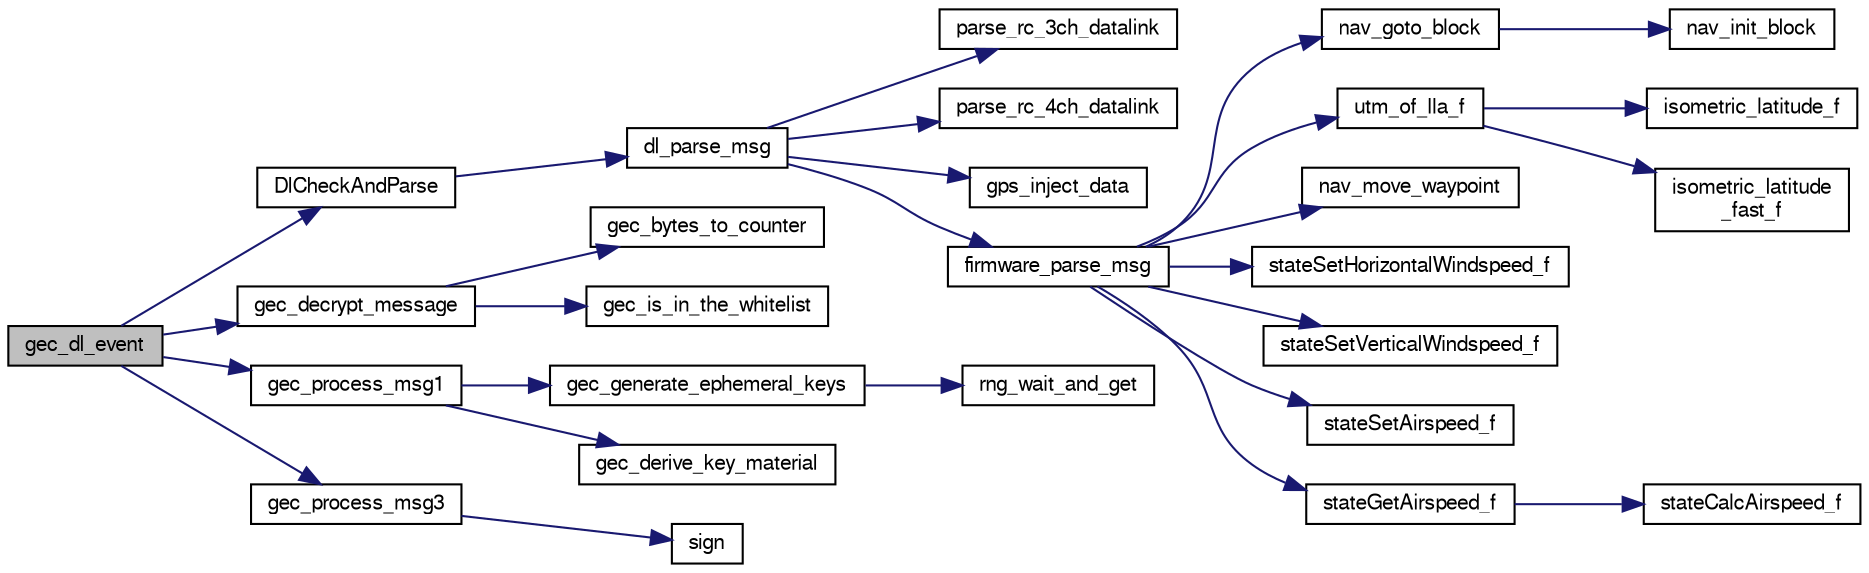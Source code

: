 digraph "gec_dl_event"
{
  edge [fontname="FreeSans",fontsize="10",labelfontname="FreeSans",labelfontsize="10"];
  node [fontname="FreeSans",fontsize="10",shape=record];
  rankdir="LR";
  Node1 [label="gec_dl_event",height=0.2,width=0.4,color="black", fillcolor="grey75", style="filled", fontcolor="black"];
  Node1 -> Node2 [color="midnightblue",fontsize="10",style="solid",fontname="FreeSans"];
  Node2 [label="DlCheckAndParse",height=0.2,width=0.4,color="black", fillcolor="white", style="filled",URL="$datalink_8h.html#aa9106add8d47671f6ebb3d8321813611",tooltip="Check for new message and parse. "];
  Node2 -> Node3 [color="midnightblue",fontsize="10",style="solid",fontname="FreeSans"];
  Node3 [label="dl_parse_msg",height=0.2,width=0.4,color="black", fillcolor="white", style="filled",URL="$datalink_8h.html#ad118dedfd61ae7367be31daafcc47f99",tooltip="Should be called when chars are available in dl_buffer. "];
  Node3 -> Node4 [color="midnightblue",fontsize="10",style="solid",fontname="FreeSans"];
  Node4 [label="parse_rc_3ch_datalink",height=0.2,width=0.4,color="black", fillcolor="white", style="filled",URL="$subsystems_2radio__control_2rc__datalink_8c.html#a22105107236d00fa616659322bd89a02",tooltip="Decode datalink message to get rc values with RC_3CH message Mode and throttle are merge in the same ..."];
  Node3 -> Node5 [color="midnightblue",fontsize="10",style="solid",fontname="FreeSans"];
  Node5 [label="parse_rc_4ch_datalink",height=0.2,width=0.4,color="black", fillcolor="white", style="filled",URL="$subsystems_2radio__control_2rc__datalink_8c.html#aa3d40235f29aab16121c0073217835a2",tooltip="Decode datalink message to get rc values with RC_4CH message. "];
  Node3 -> Node6 [color="midnightblue",fontsize="10",style="solid",fontname="FreeSans"];
  Node6 [label="gps_inject_data",height=0.2,width=0.4,color="black", fillcolor="white", style="filled",URL="$gps__piksi_8c.html#a92de5b7fc6f0e0c9c2a3f6aa1b175c6f",tooltip="Override the default GPS packet injector to inject the data trough UART. "];
  Node3 -> Node7 [color="midnightblue",fontsize="10",style="solid",fontname="FreeSans"];
  Node7 [label="firmware_parse_msg",height=0.2,width=0.4,color="black", fillcolor="white", style="filled",URL="$datalink_8c.html#aa3b127ff90392c842dc3299876f5e02f",tooltip="Firmware specfic msg handler. "];
  Node7 -> Node8 [color="midnightblue",fontsize="10",style="solid",fontname="FreeSans"];
  Node8 [label="nav_goto_block",height=0.2,width=0.4,color="black", fillcolor="white", style="filled",URL="$common__flight__plan_8c.html#ad5b3972efdfb4b34574a534615be3db2"];
  Node8 -> Node9 [color="midnightblue",fontsize="10",style="solid",fontname="FreeSans"];
  Node9 [label="nav_init_block",height=0.2,width=0.4,color="black", fillcolor="white", style="filled",URL="$common__flight__plan_8c.html#aa3cbfa3c23e459645a8e67b1bb4a1bef"];
  Node7 -> Node10 [color="midnightblue",fontsize="10",style="solid",fontname="FreeSans"];
  Node10 [label="utm_of_lla_f",height=0.2,width=0.4,color="black", fillcolor="white", style="filled",URL="$pprz__geodetic__float_8c.html#af99d4775df518f30b741b49c26eceedd"];
  Node10 -> Node11 [color="midnightblue",fontsize="10",style="solid",fontname="FreeSans"];
  Node11 [label="isometric_latitude_f",height=0.2,width=0.4,color="black", fillcolor="white", style="filled",URL="$pprz__geodetic__float_8c.html#a25c5bd31de0ea0d0caf14a0d217ad3ea"];
  Node10 -> Node12 [color="midnightblue",fontsize="10",style="solid",fontname="FreeSans"];
  Node12 [label="isometric_latitude\l_fast_f",height=0.2,width=0.4,color="black", fillcolor="white", style="filled",URL="$pprz__geodetic__float_8c.html#a21ea1b369f7d4abd984fb89c488dde24"];
  Node7 -> Node13 [color="midnightblue",fontsize="10",style="solid",fontname="FreeSans"];
  Node13 [label="nav_move_waypoint",height=0.2,width=0.4,color="black", fillcolor="white", style="filled",URL="$common__nav_8c.html#af9adf1af7508631a6122c216c6b57602",tooltip="Move a waypoint to given UTM coordinates. "];
  Node7 -> Node14 [color="midnightblue",fontsize="10",style="solid",fontname="FreeSans"];
  Node14 [label="stateSetHorizontalWindspeed_f",height=0.2,width=0.4,color="black", fillcolor="white", style="filled",URL="$group__state__wind__airspeed.html#ga2ad82d1791a3f1b5e9539ec571fca846",tooltip="Set horizontal windspeed (float). "];
  Node7 -> Node15 [color="midnightblue",fontsize="10",style="solid",fontname="FreeSans"];
  Node15 [label="stateSetVerticalWindspeed_f",height=0.2,width=0.4,color="black", fillcolor="white", style="filled",URL="$group__state__wind__airspeed.html#gad1a3cf7bf63a90f1873d3bcfee610d4d",tooltip="Set vertical windspeed (float). "];
  Node7 -> Node16 [color="midnightblue",fontsize="10",style="solid",fontname="FreeSans"];
  Node16 [label="stateSetAirspeed_f",height=0.2,width=0.4,color="black", fillcolor="white", style="filled",URL="$group__state__wind__airspeed.html#ga2ede5795eaec38206e25b8850ee40f63",tooltip="Set airspeed (float). "];
  Node7 -> Node17 [color="midnightblue",fontsize="10",style="solid",fontname="FreeSans"];
  Node17 [label="stateGetAirspeed_f",height=0.2,width=0.4,color="black", fillcolor="white", style="filled",URL="$group__state__wind__airspeed.html#gab0cc6ebb3671ec1b34ac2c33f11c6b26",tooltip="Get airspeed (float). "];
  Node17 -> Node18 [color="midnightblue",fontsize="10",style="solid",fontname="FreeSans"];
  Node18 [label="stateCalcAirspeed_f",height=0.2,width=0.4,color="black", fillcolor="white", style="filled",URL="$group__state__wind__airspeed.html#gac2516cd42b66afab524662b27fd96cd5"];
  Node1 -> Node19 [color="midnightblue",fontsize="10",style="solid",fontname="FreeSans"];
  Node19 [label="gec_decrypt_message",height=0.2,width=0.4,color="black", fillcolor="white", style="filled",URL="$gec__dl_8c.html#ac948362603178542b0a8c8b7375279cd",tooltip="Attemp message decryption If a message is unencrypted, pass it through only if the MSG_ID is in the w..."];
  Node19 -> Node20 [color="midnightblue",fontsize="10",style="solid",fontname="FreeSans"];
  Node20 [label="gec_bytes_to_counter",height=0.2,width=0.4,color="black", fillcolor="white", style="filled",URL="$gec_8c.html#af0f22b92478c79edb3dfb83b0bfe1322",tooltip="Convert from network byte order (big endian) to the machine byte order. "];
  Node19 -> Node21 [color="midnightblue",fontsize="10",style="solid",fontname="FreeSans"];
  Node21 [label="gec_is_in_the_whitelist",height=0.2,width=0.4,color="black", fillcolor="white", style="filled",URL="$gec__dl_8c.html#ac21e5df94c5f3003526266d584fc18d3"];
  Node1 -> Node22 [color="midnightblue",fontsize="10",style="solid",fontname="FreeSans"];
  Node22 [label="gec_process_msg1",height=0.2,width=0.4,color="black", fillcolor="white", style="filled",URL="$gec__dl_8c.html#ad4f92ea52a517934ff6b8eab95cfead5",tooltip="NOTE: for RESPONDER party only Process incoming message (expected MSG1) if the right (KEY_EXCHANGE) m..."];
  Node22 -> Node23 [color="midnightblue",fontsize="10",style="solid",fontname="FreeSans"];
  Node23 [label="gec_generate_ephemeral_keys",height=0.2,width=0.4,color="black", fillcolor="white", style="filled",URL="$gec_8c.html#a7dabc3297585157dc9719ba30d72216d",tooltip="Generate private and public key pairs for future use. "];
  Node23 -> Node24 [color="midnightblue",fontsize="10",style="solid",fontname="FreeSans"];
  Node24 [label="rng_wait_and_get",height=0.2,width=0.4,color="black", fillcolor="white", style="filled",URL="$chibios_2mcu__periph_2rng__arch_8c.html#a820694eb7a21338e91e79f50a3a241ea"];
  Node22 -> Node25 [color="midnightblue",fontsize="10",style="solid",fontname="FreeSans"];
  Node25 [label="gec_derive_key_material",height=0.2,width=0.4,color="black", fillcolor="white", style="filled",URL="$gec_8c.html#ae873ba7cb08a84eb613be40101d266d2",tooltip="Derive key material for both sender and receiver. "];
  Node1 -> Node26 [color="midnightblue",fontsize="10",style="solid",fontname="FreeSans"];
  Node26 [label="gec_process_msg3",height=0.2,width=0.4,color="black", fillcolor="white", style="filled",URL="$gec__dl_8c.html#a42846e875eaa39617e27780db81909bb",tooltip="Process incoming message (expected MSG3) if the right (KEY_EXCHANGE) message received with the right ..."];
  Node26 -> Node27 [color="midnightblue",fontsize="10",style="solid",fontname="FreeSans"];
  Node27 [label="sign",height=0.2,width=0.4,color="black", fillcolor="white", style="filled",URL="$nav__fish_8c.html#ab74daa0c9784c63e060bfb98cc06fbf5",tooltip="sign function "];
}
